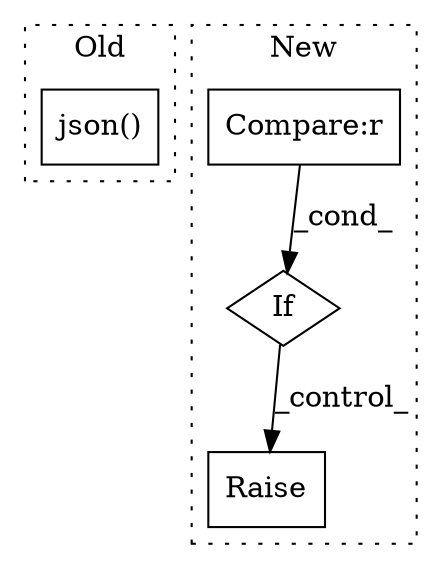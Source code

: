 digraph G {
subgraph cluster0 {
1 [label="json()" a="75" s="1062" l="8" shape="box"];
label = "Old";
style="dotted";
}
subgraph cluster1 {
2 [label="Raise" a="91" s="1128" l="6" shape="box"];
3 [label="If" a="96" s="1070" l="3" shape="diamond"];
4 [label="Compare:r" a="40" s="1073" l="37" shape="box"];
label = "New";
style="dotted";
}
3 -> 2 [label="_control_"];
4 -> 3 [label="_cond_"];
}